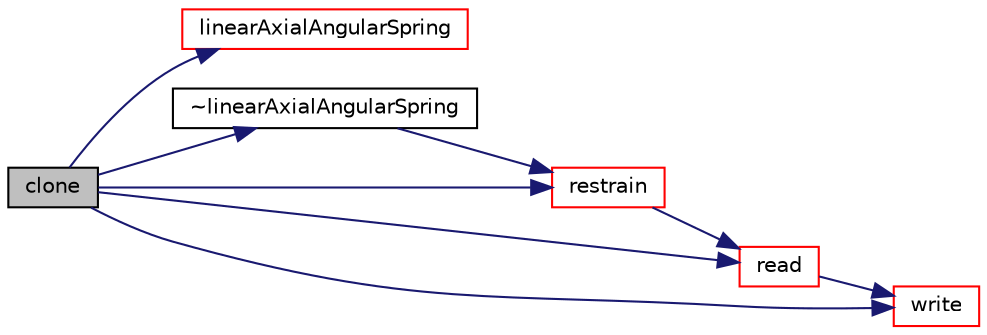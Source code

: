 digraph "clone"
{
  bgcolor="transparent";
  edge [fontname="Helvetica",fontsize="10",labelfontname="Helvetica",labelfontsize="10"];
  node [fontname="Helvetica",fontsize="10",shape=record];
  rankdir="LR";
  Node82 [label="clone",height=0.2,width=0.4,color="black", fillcolor="grey75", style="filled", fontcolor="black"];
  Node82 -> Node83 [color="midnightblue",fontsize="10",style="solid",fontname="Helvetica"];
  Node83 [label="linearAxialAngularSpring",height=0.2,width=0.4,color="red",URL="$a30429.html#ad1dda3158af2fb95a319185d24e923ab",tooltip="Construct from components. "];
  Node82 -> Node85 [color="midnightblue",fontsize="10",style="solid",fontname="Helvetica"];
  Node85 [label="read",height=0.2,width=0.4,color="red",URL="$a30429.html#a6ce0c64db98eb6144d363dbfc86104eb",tooltip="Update properties from given dictionary. "];
  Node85 -> Node138 [color="midnightblue",fontsize="10",style="solid",fontname="Helvetica"];
  Node138 [label="write",height=0.2,width=0.4,color="red",URL="$a30429.html#a293fdfec8bdfbd5c3913ab4c9f3454ff",tooltip="Write. "];
  Node82 -> Node150 [color="midnightblue",fontsize="10",style="solid",fontname="Helvetica"];
  Node150 [label="restrain",height=0.2,width=0.4,color="red",URL="$a30429.html#a3ec0cecda0fb5496942434e594be7b9e",tooltip="Accumulate the retraint internal joint forces into the tau field and. "];
  Node150 -> Node85 [color="midnightblue",fontsize="10",style="solid",fontname="Helvetica"];
  Node82 -> Node138 [color="midnightblue",fontsize="10",style="solid",fontname="Helvetica"];
  Node82 -> Node158 [color="midnightblue",fontsize="10",style="solid",fontname="Helvetica"];
  Node158 [label="~linearAxialAngularSpring",height=0.2,width=0.4,color="black",URL="$a30429.html#a1173e978f72c84c9ae36dca5043fb8af",tooltip="Destructor. "];
  Node158 -> Node150 [color="midnightblue",fontsize="10",style="solid",fontname="Helvetica"];
}
